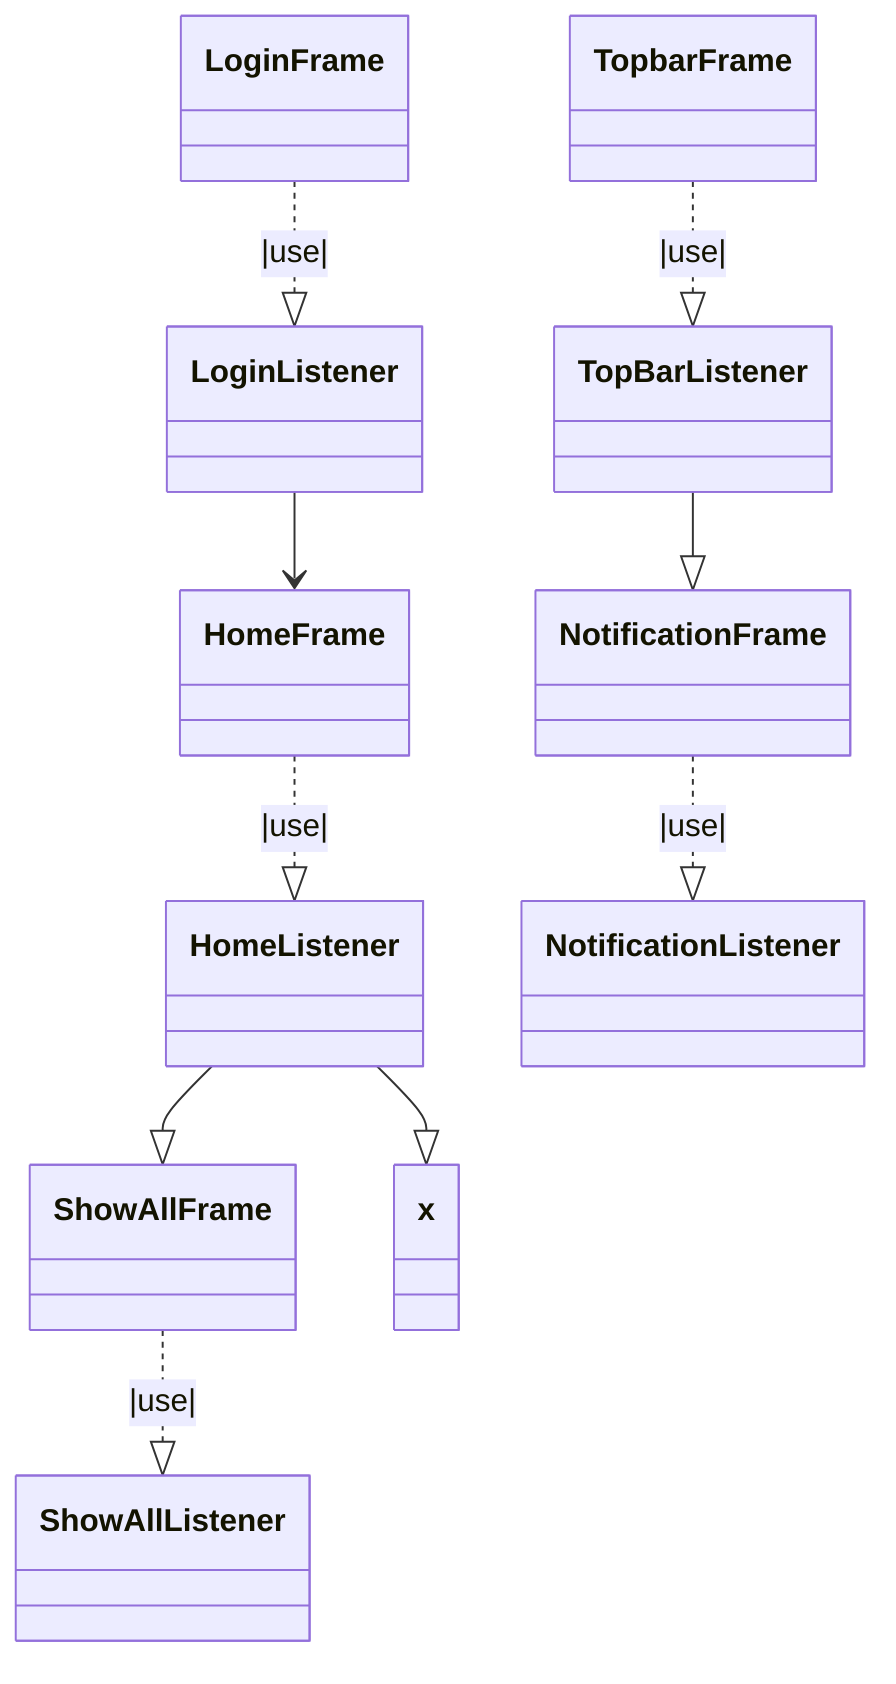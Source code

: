 classDiagram


    LoginFrame ..|> LoginListener : |use|
    LoginListener --> HomeFrame



    HomeFrame ..|> HomeListener : |use|

    HomeListener --|> ShowAllFrame
    HomeListener --|> x


    ShowAllFrame ..|> ShowAllListener : |use|



    NotificationFrame ..|> NotificationListener : |use|
    TopbarFrame ..|> TopBarListener : |use|
    TopBarListener --|> NotificationFrame